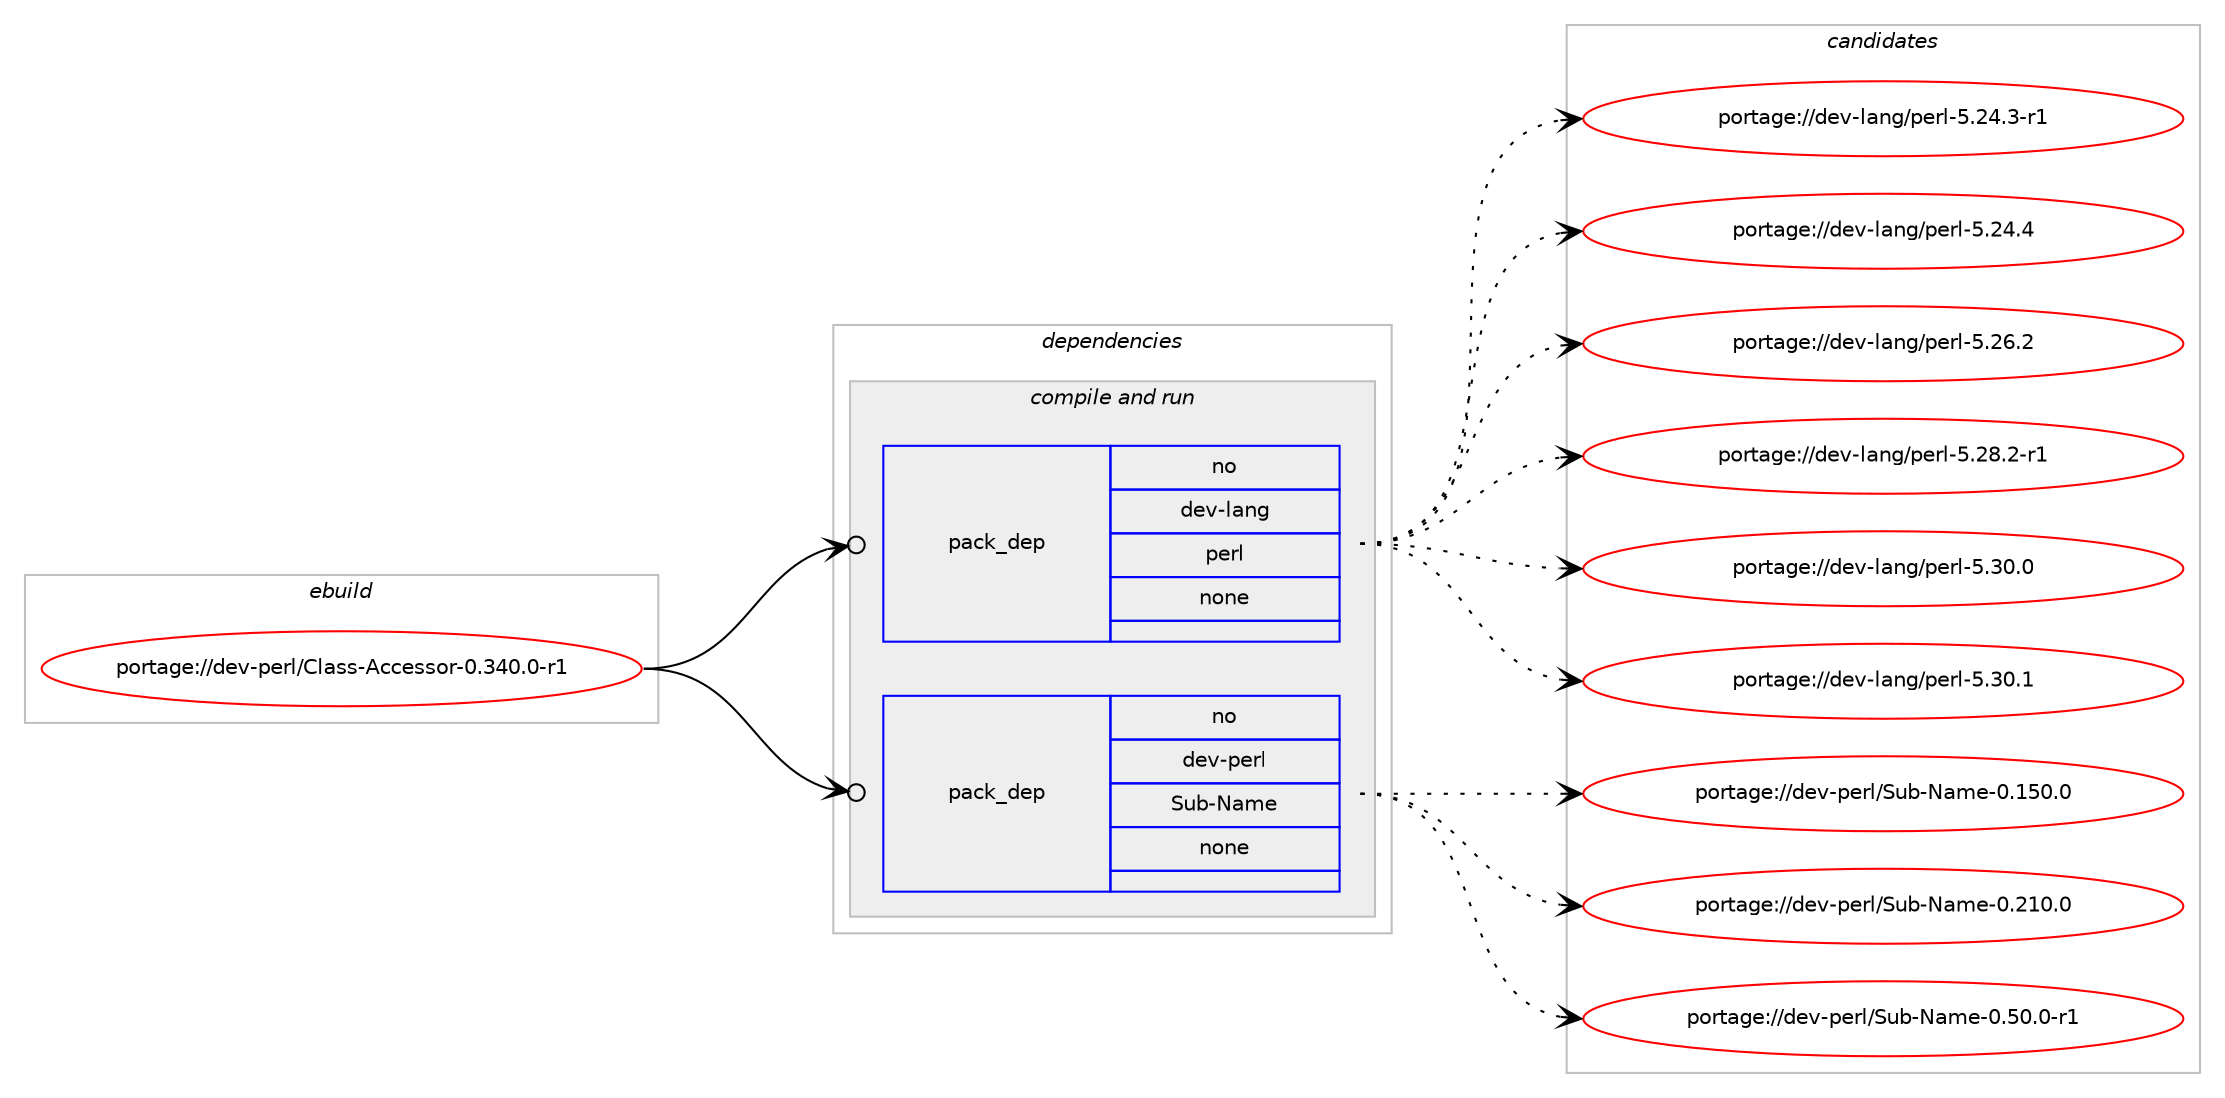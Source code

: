 digraph prolog {

# *************
# Graph options
# *************

newrank=true;
concentrate=true;
compound=true;
graph [rankdir=LR,fontname=Helvetica,fontsize=10,ranksep=1.5];#, ranksep=2.5, nodesep=0.2];
edge  [arrowhead=vee];
node  [fontname=Helvetica,fontsize=10];

# **********
# The ebuild
# **********

subgraph cluster_leftcol {
color=gray;
rank=same;
label=<<i>ebuild</i>>;
id [label="portage://dev-perl/Class-Accessor-0.340.0-r1", color=red, width=4, href="../dev-perl/Class-Accessor-0.340.0-r1.svg"];
}

# ****************
# The dependencies
# ****************

subgraph cluster_midcol {
color=gray;
label=<<i>dependencies</i>>;
subgraph cluster_compile {
fillcolor="#eeeeee";
style=filled;
label=<<i>compile</i>>;
}
subgraph cluster_compileandrun {
fillcolor="#eeeeee";
style=filled;
label=<<i>compile and run</i>>;
subgraph pack83796 {
dependency109598 [label=<<TABLE BORDER="0" CELLBORDER="1" CELLSPACING="0" CELLPADDING="4" WIDTH="220"><TR><TD ROWSPAN="6" CELLPADDING="30">pack_dep</TD></TR><TR><TD WIDTH="110">no</TD></TR><TR><TD>dev-lang</TD></TR><TR><TD>perl</TD></TR><TR><TD>none</TD></TR><TR><TD></TD></TR></TABLE>>, shape=none, color=blue];
}
id:e -> dependency109598:w [weight=20,style="solid",arrowhead="odotvee"];
subgraph pack83797 {
dependency109599 [label=<<TABLE BORDER="0" CELLBORDER="1" CELLSPACING="0" CELLPADDING="4" WIDTH="220"><TR><TD ROWSPAN="6" CELLPADDING="30">pack_dep</TD></TR><TR><TD WIDTH="110">no</TD></TR><TR><TD>dev-perl</TD></TR><TR><TD>Sub-Name</TD></TR><TR><TD>none</TD></TR><TR><TD></TD></TR></TABLE>>, shape=none, color=blue];
}
id:e -> dependency109599:w [weight=20,style="solid",arrowhead="odotvee"];
}
subgraph cluster_run {
fillcolor="#eeeeee";
style=filled;
label=<<i>run</i>>;
}
}

# **************
# The candidates
# **************

subgraph cluster_choices {
rank=same;
color=gray;
label=<<i>candidates</i>>;

subgraph choice83796 {
color=black;
nodesep=1;
choiceportage100101118451089711010347112101114108455346505246514511449 [label="portage://dev-lang/perl-5.24.3-r1", color=red, width=4,href="../dev-lang/perl-5.24.3-r1.svg"];
choiceportage10010111845108971101034711210111410845534650524652 [label="portage://dev-lang/perl-5.24.4", color=red, width=4,href="../dev-lang/perl-5.24.4.svg"];
choiceportage10010111845108971101034711210111410845534650544650 [label="portage://dev-lang/perl-5.26.2", color=red, width=4,href="../dev-lang/perl-5.26.2.svg"];
choiceportage100101118451089711010347112101114108455346505646504511449 [label="portage://dev-lang/perl-5.28.2-r1", color=red, width=4,href="../dev-lang/perl-5.28.2-r1.svg"];
choiceportage10010111845108971101034711210111410845534651484648 [label="portage://dev-lang/perl-5.30.0", color=red, width=4,href="../dev-lang/perl-5.30.0.svg"];
choiceportage10010111845108971101034711210111410845534651484649 [label="portage://dev-lang/perl-5.30.1", color=red, width=4,href="../dev-lang/perl-5.30.1.svg"];
dependency109598:e -> choiceportage100101118451089711010347112101114108455346505246514511449:w [style=dotted,weight="100"];
dependency109598:e -> choiceportage10010111845108971101034711210111410845534650524652:w [style=dotted,weight="100"];
dependency109598:e -> choiceportage10010111845108971101034711210111410845534650544650:w [style=dotted,weight="100"];
dependency109598:e -> choiceportage100101118451089711010347112101114108455346505646504511449:w [style=dotted,weight="100"];
dependency109598:e -> choiceportage10010111845108971101034711210111410845534651484648:w [style=dotted,weight="100"];
dependency109598:e -> choiceportage10010111845108971101034711210111410845534651484649:w [style=dotted,weight="100"];
}
subgraph choice83797 {
color=black;
nodesep=1;
choiceportage100101118451121011141084783117984578971091014548464953484648 [label="portage://dev-perl/Sub-Name-0.150.0", color=red, width=4,href="../dev-perl/Sub-Name-0.150.0.svg"];
choiceportage100101118451121011141084783117984578971091014548465049484648 [label="portage://dev-perl/Sub-Name-0.210.0", color=red, width=4,href="../dev-perl/Sub-Name-0.210.0.svg"];
choiceportage10010111845112101114108478311798457897109101454846534846484511449 [label="portage://dev-perl/Sub-Name-0.50.0-r1", color=red, width=4,href="../dev-perl/Sub-Name-0.50.0-r1.svg"];
dependency109599:e -> choiceportage100101118451121011141084783117984578971091014548464953484648:w [style=dotted,weight="100"];
dependency109599:e -> choiceportage100101118451121011141084783117984578971091014548465049484648:w [style=dotted,weight="100"];
dependency109599:e -> choiceportage10010111845112101114108478311798457897109101454846534846484511449:w [style=dotted,weight="100"];
}
}

}
